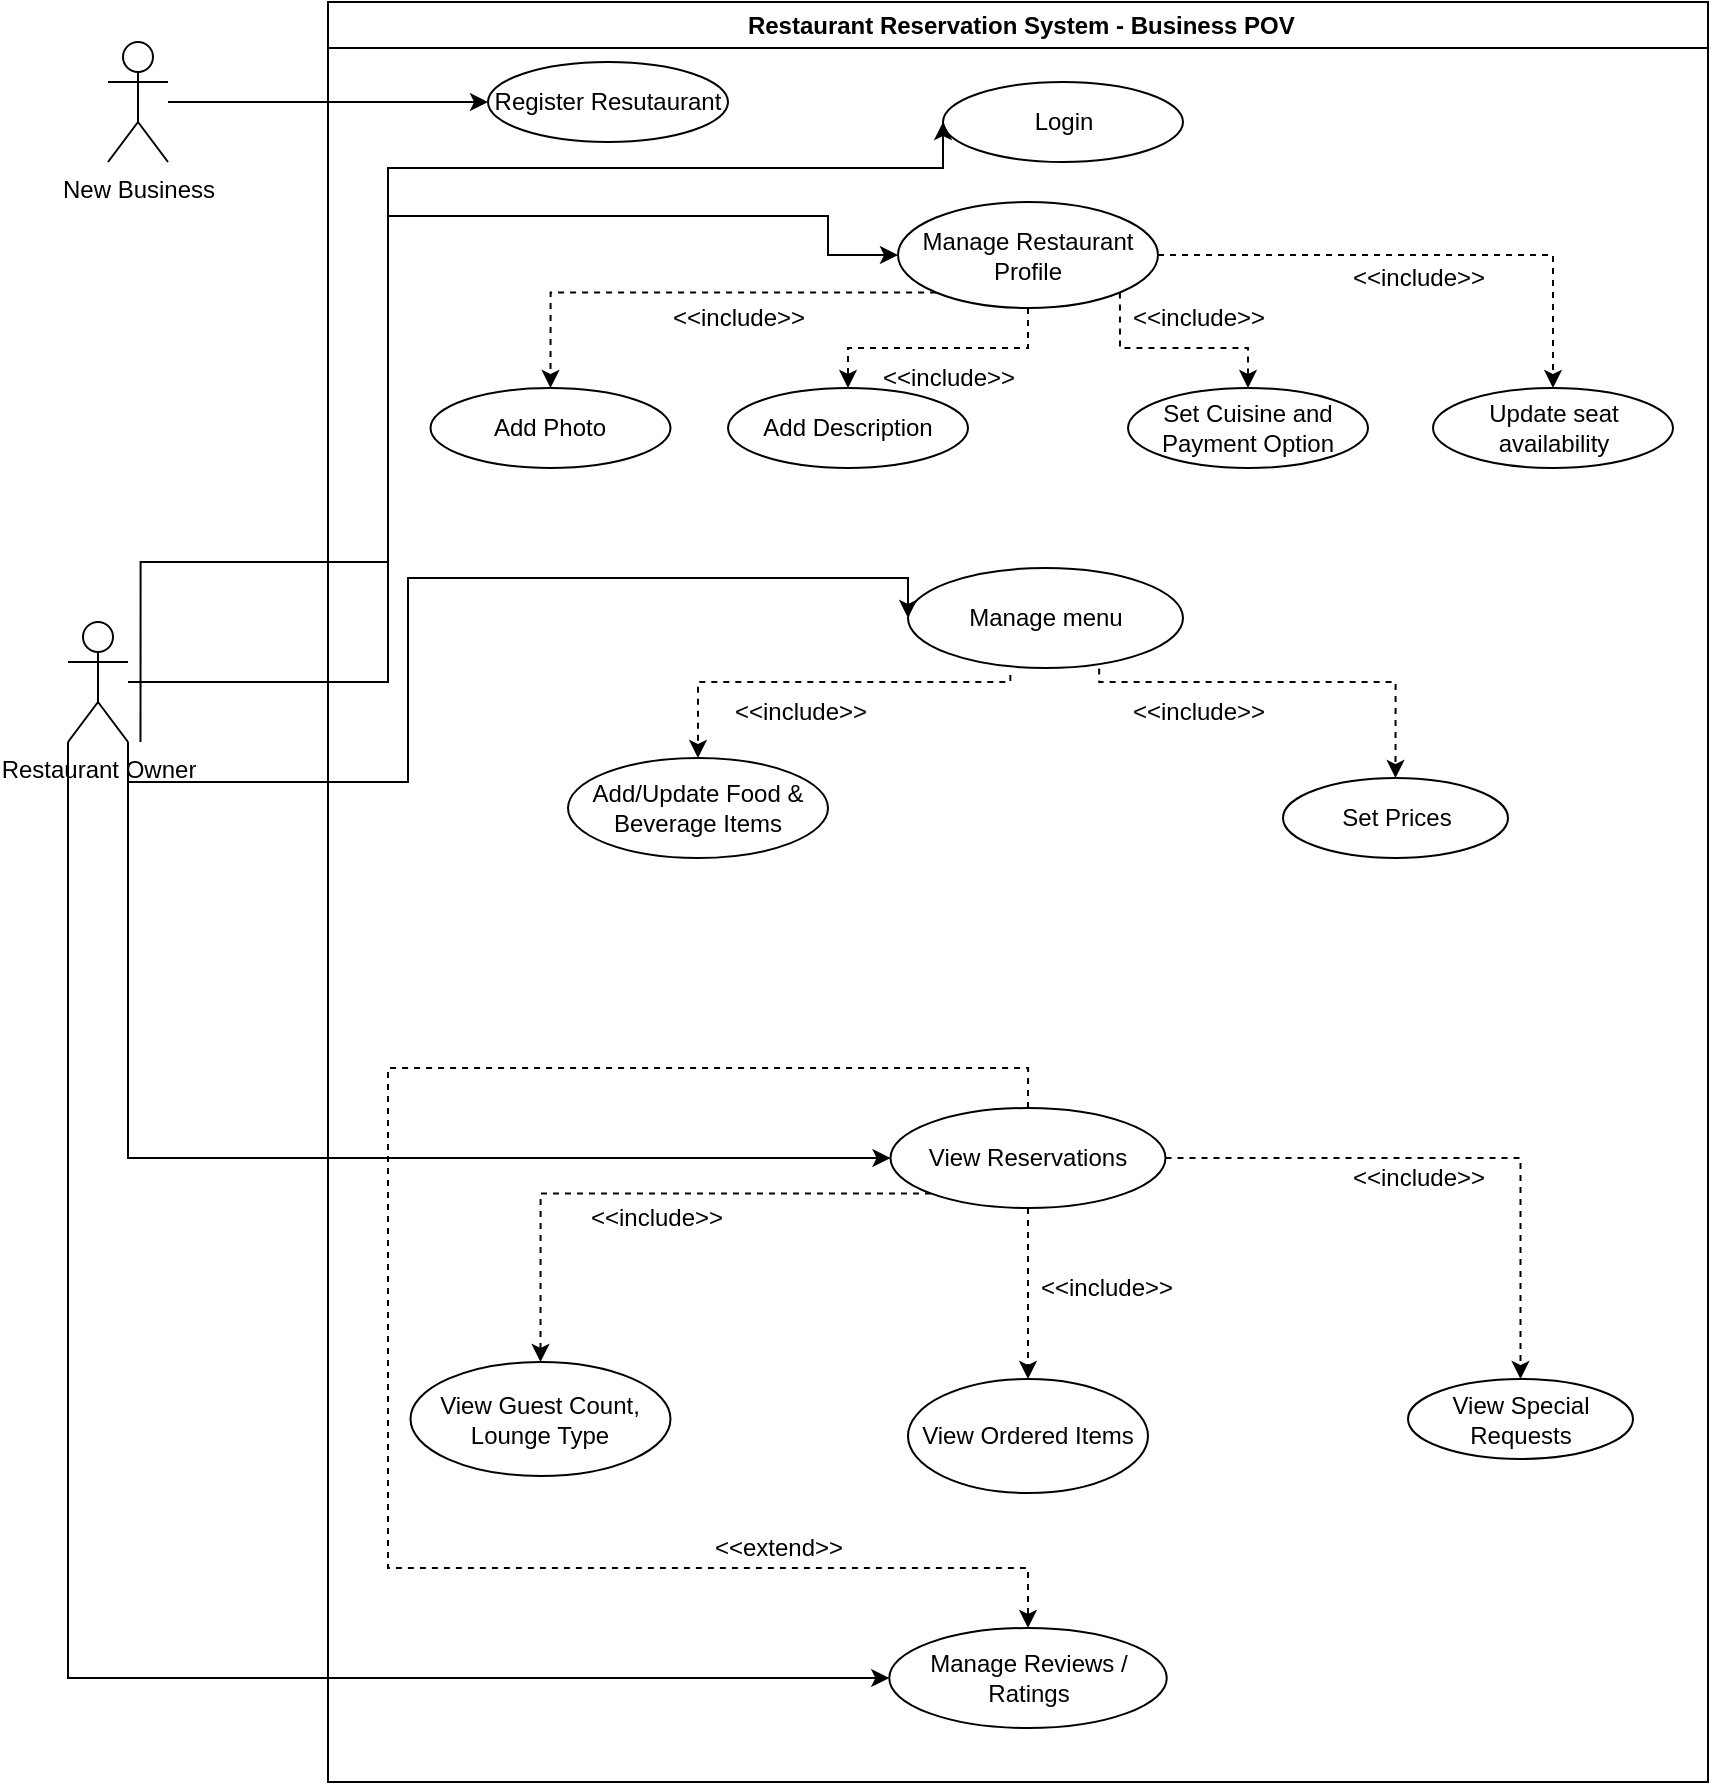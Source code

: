 <mxfile version="27.0.2">
  <diagram name="Page-1" id="A-FGDtG2f68E1csyrr1v">
    <mxGraphModel dx="2428" dy="935" grid="1" gridSize="10" guides="1" tooltips="1" connect="1" arrows="1" fold="1" page="1" pageScale="1" pageWidth="850" pageHeight="1100" math="0" shadow="0">
      <root>
        <mxCell id="0" />
        <mxCell id="1" parent="0" />
        <mxCell id="-uNNrJ9-Q3rDEgLYQuxq-3" value="&amp;nbsp;Restaurant Reservation System - Business POV" style="swimlane;whiteSpace=wrap;html=1;" parent="1" vertex="1">
          <mxGeometry x="160" y="60" width="690" height="890" as="geometry" />
        </mxCell>
        <mxCell id="-uNNrJ9-Q3rDEgLYQuxq-4" value="Login" style="ellipse;whiteSpace=wrap;html=1;" parent="-uNNrJ9-Q3rDEgLYQuxq-3" vertex="1">
          <mxGeometry x="307.5" y="40" width="120" height="40" as="geometry" />
        </mxCell>
        <mxCell id="-uNNrJ9-Q3rDEgLYQuxq-5" style="edgeStyle=orthogonalEdgeStyle;rounded=0;orthogonalLoop=1;jettySize=auto;html=1;exitX=0;exitY=1;exitDx=0;exitDy=0;entryX=0.5;entryY=0;entryDx=0;entryDy=0;dashed=1;" parent="-uNNrJ9-Q3rDEgLYQuxq-3" source="-uNNrJ9-Q3rDEgLYQuxq-7" target="-uNNrJ9-Q3rDEgLYQuxq-8" edge="1">
          <mxGeometry relative="1" as="geometry" />
        </mxCell>
        <mxCell id="-uNNrJ9-Q3rDEgLYQuxq-6" style="edgeStyle=orthogonalEdgeStyle;rounded=0;orthogonalLoop=1;jettySize=auto;html=1;exitX=1;exitY=1;exitDx=0;exitDy=0;entryX=0.5;entryY=0;entryDx=0;entryDy=0;dashed=1;" parent="-uNNrJ9-Q3rDEgLYQuxq-3" source="-uNNrJ9-Q3rDEgLYQuxq-7" target="-uNNrJ9-Q3rDEgLYQuxq-10" edge="1">
          <mxGeometry relative="1" as="geometry" />
        </mxCell>
        <mxCell id="-uNNrJ9-Q3rDEgLYQuxq-64" style="edgeStyle=orthogonalEdgeStyle;rounded=0;orthogonalLoop=1;jettySize=auto;html=1;entryX=0.5;entryY=0;entryDx=0;entryDy=0;dashed=1;" parent="-uNNrJ9-Q3rDEgLYQuxq-3" source="-uNNrJ9-Q3rDEgLYQuxq-7" target="-uNNrJ9-Q3rDEgLYQuxq-63" edge="1">
          <mxGeometry relative="1" as="geometry" />
        </mxCell>
        <mxCell id="-uNNrJ9-Q3rDEgLYQuxq-7" value="Manage Restaurant Profile" style="ellipse;whiteSpace=wrap;html=1;" parent="-uNNrJ9-Q3rDEgLYQuxq-3" vertex="1">
          <mxGeometry x="285" y="100" width="130" height="53" as="geometry" />
        </mxCell>
        <mxCell id="-uNNrJ9-Q3rDEgLYQuxq-8" value="Add Photo" style="ellipse;whiteSpace=wrap;html=1;" parent="-uNNrJ9-Q3rDEgLYQuxq-3" vertex="1">
          <mxGeometry x="51.25" y="193" width="120" height="40" as="geometry" />
        </mxCell>
        <mxCell id="-uNNrJ9-Q3rDEgLYQuxq-9" value="Add Description" style="ellipse;whiteSpace=wrap;html=1;" parent="-uNNrJ9-Q3rDEgLYQuxq-3" vertex="1">
          <mxGeometry x="200" y="193" width="120" height="40" as="geometry" />
        </mxCell>
        <mxCell id="-uNNrJ9-Q3rDEgLYQuxq-10" value="Set Cuisine and Payment Option" style="ellipse;whiteSpace=wrap;html=1;" parent="-uNNrJ9-Q3rDEgLYQuxq-3" vertex="1">
          <mxGeometry x="400" y="193" width="120" height="40" as="geometry" />
        </mxCell>
        <mxCell id="-uNNrJ9-Q3rDEgLYQuxq-13" style="edgeStyle=orthogonalEdgeStyle;rounded=0;orthogonalLoop=1;jettySize=auto;html=1;entryX=0.5;entryY=0;entryDx=0;entryDy=0;dashed=1;exitX=0.695;exitY=1.004;exitDx=0;exitDy=0;exitPerimeter=0;" parent="-uNNrJ9-Q3rDEgLYQuxq-3" source="-uNNrJ9-Q3rDEgLYQuxq-17" target="-uNNrJ9-Q3rDEgLYQuxq-19" edge="1">
          <mxGeometry relative="1" as="geometry">
            <Array as="points">
              <mxPoint x="386" y="340" />
              <mxPoint x="534" y="340" />
            </Array>
          </mxGeometry>
        </mxCell>
        <mxCell id="-uNNrJ9-Q3rDEgLYQuxq-14" style="edgeStyle=orthogonalEdgeStyle;rounded=0;orthogonalLoop=1;jettySize=auto;html=1;entryX=0.5;entryY=0;entryDx=0;entryDy=0;dashed=1;exitX=0.372;exitY=1.071;exitDx=0;exitDy=0;exitPerimeter=0;" parent="-uNNrJ9-Q3rDEgLYQuxq-3" source="-uNNrJ9-Q3rDEgLYQuxq-17" target="-uNNrJ9-Q3rDEgLYQuxq-22" edge="1">
          <mxGeometry relative="1" as="geometry">
            <Array as="points">
              <mxPoint x="341" y="340" />
              <mxPoint x="185" y="340" />
            </Array>
          </mxGeometry>
        </mxCell>
        <mxCell id="-uNNrJ9-Q3rDEgLYQuxq-17" value="Manage menu" style="ellipse;whiteSpace=wrap;html=1;" parent="-uNNrJ9-Q3rDEgLYQuxq-3" vertex="1">
          <mxGeometry x="290" y="283" width="137.5" height="50" as="geometry" />
        </mxCell>
        <mxCell id="-uNNrJ9-Q3rDEgLYQuxq-19" value="Set Prices" style="ellipse;whiteSpace=wrap;html=1;" parent="-uNNrJ9-Q3rDEgLYQuxq-3" vertex="1">
          <mxGeometry x="477.5" y="388" width="112.5" height="40" as="geometry" />
        </mxCell>
        <mxCell id="-uNNrJ9-Q3rDEgLYQuxq-22" value="Add/Update Food &amp;amp; Beverage Items" style="ellipse;whiteSpace=wrap;html=1;" parent="-uNNrJ9-Q3rDEgLYQuxq-3" vertex="1">
          <mxGeometry x="120" y="378" width="130" height="50" as="geometry" />
        </mxCell>
        <mxCell id="-uNNrJ9-Q3rDEgLYQuxq-24" style="edgeStyle=orthogonalEdgeStyle;rounded=0;orthogonalLoop=1;jettySize=auto;html=1;exitX=0;exitY=1;exitDx=0;exitDy=0;entryX=0.5;entryY=0;entryDx=0;entryDy=0;dashed=1;" parent="-uNNrJ9-Q3rDEgLYQuxq-3" source="-uNNrJ9-Q3rDEgLYQuxq-30" target="-uNNrJ9-Q3rDEgLYQuxq-35" edge="1">
          <mxGeometry relative="1" as="geometry" />
        </mxCell>
        <mxCell id="-uNNrJ9-Q3rDEgLYQuxq-25" style="edgeStyle=orthogonalEdgeStyle;rounded=0;orthogonalLoop=1;jettySize=auto;html=1;dashed=1;" parent="-uNNrJ9-Q3rDEgLYQuxq-3" source="-uNNrJ9-Q3rDEgLYQuxq-30" target="-uNNrJ9-Q3rDEgLYQuxq-32" edge="1">
          <mxGeometry relative="1" as="geometry" />
        </mxCell>
        <mxCell id="-uNNrJ9-Q3rDEgLYQuxq-27" style="edgeStyle=orthogonalEdgeStyle;rounded=0;orthogonalLoop=1;jettySize=auto;html=1;entryX=0.5;entryY=0;entryDx=0;entryDy=0;dashed=1;exitX=0.5;exitY=1;exitDx=0;exitDy=0;" parent="-uNNrJ9-Q3rDEgLYQuxq-3" source="-uNNrJ9-Q3rDEgLYQuxq-30" target="-uNNrJ9-Q3rDEgLYQuxq-31" edge="1">
          <mxGeometry relative="1" as="geometry">
            <Array as="points">
              <mxPoint x="350" y="680" />
              <mxPoint x="350" y="680" />
            </Array>
          </mxGeometry>
        </mxCell>
        <mxCell id="-uNNrJ9-Q3rDEgLYQuxq-29" style="edgeStyle=orthogonalEdgeStyle;rounded=0;orthogonalLoop=1;jettySize=auto;html=1;entryX=0.5;entryY=0;entryDx=0;entryDy=0;dashed=1;" parent="-uNNrJ9-Q3rDEgLYQuxq-3" source="-uNNrJ9-Q3rDEgLYQuxq-30" target="-uNNrJ9-Q3rDEgLYQuxq-36" edge="1">
          <mxGeometry relative="1" as="geometry">
            <Array as="points">
              <mxPoint x="350" y="533" />
              <mxPoint x="30" y="533" />
              <mxPoint x="30" y="783" />
              <mxPoint x="350" y="783" />
            </Array>
          </mxGeometry>
        </mxCell>
        <mxCell id="-uNNrJ9-Q3rDEgLYQuxq-30" value="View Reservations" style="ellipse;whiteSpace=wrap;html=1;" parent="-uNNrJ9-Q3rDEgLYQuxq-3" vertex="1">
          <mxGeometry x="281.25" y="553" width="137.5" height="50" as="geometry" />
        </mxCell>
        <mxCell id="-uNNrJ9-Q3rDEgLYQuxq-31" value="View Ordered Items" style="ellipse;whiteSpace=wrap;html=1;" parent="-uNNrJ9-Q3rDEgLYQuxq-3" vertex="1">
          <mxGeometry x="290" y="688.5" width="120" height="57" as="geometry" />
        </mxCell>
        <mxCell id="-uNNrJ9-Q3rDEgLYQuxq-32" value="View Special Requests" style="ellipse;whiteSpace=wrap;html=1;" parent="-uNNrJ9-Q3rDEgLYQuxq-3" vertex="1">
          <mxGeometry x="540" y="688.5" width="112.5" height="40" as="geometry" />
        </mxCell>
        <mxCell id="-uNNrJ9-Q3rDEgLYQuxq-35" value="View Guest Count, Lounge Type" style="ellipse;whiteSpace=wrap;html=1;" parent="-uNNrJ9-Q3rDEgLYQuxq-3" vertex="1">
          <mxGeometry x="41.25" y="680" width="130" height="57" as="geometry" />
        </mxCell>
        <mxCell id="-uNNrJ9-Q3rDEgLYQuxq-36" value="Manage Reviews / Ratings" style="ellipse;whiteSpace=wrap;html=1;" parent="-uNNrJ9-Q3rDEgLYQuxq-3" vertex="1">
          <mxGeometry x="280.63" y="813" width="138.75" height="50" as="geometry" />
        </mxCell>
        <mxCell id="-uNNrJ9-Q3rDEgLYQuxq-37" value="&amp;lt;&amp;lt;include&amp;gt;&amp;gt;" style="text;html=1;align=center;verticalAlign=middle;resizable=0;points=[];autosize=1;strokeColor=none;fillColor=none;" parent="-uNNrJ9-Q3rDEgLYQuxq-3" vertex="1">
          <mxGeometry x="160" y="143" width="90" height="30" as="geometry" />
        </mxCell>
        <mxCell id="-uNNrJ9-Q3rDEgLYQuxq-38" style="edgeStyle=orthogonalEdgeStyle;rounded=0;orthogonalLoop=1;jettySize=auto;html=1;exitX=0.5;exitY=1;exitDx=0;exitDy=0;entryX=0.5;entryY=0;entryDx=0;entryDy=0;dashed=1;" parent="-uNNrJ9-Q3rDEgLYQuxq-3" source="-uNNrJ9-Q3rDEgLYQuxq-7" target="-uNNrJ9-Q3rDEgLYQuxq-9" edge="1">
          <mxGeometry relative="1" as="geometry">
            <mxPoint x="318" y="157" as="sourcePoint" />
            <mxPoint x="174" y="203" as="targetPoint" />
          </mxGeometry>
        </mxCell>
        <mxCell id="-uNNrJ9-Q3rDEgLYQuxq-39" value="&amp;lt;&amp;lt;include&amp;gt;&amp;gt;" style="text;html=1;align=center;verticalAlign=middle;resizable=0;points=[];autosize=1;strokeColor=none;fillColor=none;" parent="-uNNrJ9-Q3rDEgLYQuxq-3" vertex="1">
          <mxGeometry x="265" y="173" width="90" height="30" as="geometry" />
        </mxCell>
        <mxCell id="-uNNrJ9-Q3rDEgLYQuxq-40" value="&amp;lt;&amp;lt;include&amp;gt;&amp;gt;" style="text;html=1;align=center;verticalAlign=middle;resizable=0;points=[];autosize=1;strokeColor=none;fillColor=none;" parent="-uNNrJ9-Q3rDEgLYQuxq-3" vertex="1">
          <mxGeometry x="390" y="143" width="90" height="30" as="geometry" />
        </mxCell>
        <mxCell id="-uNNrJ9-Q3rDEgLYQuxq-43" value="&amp;lt;&amp;lt;include&amp;gt;&amp;gt;" style="text;html=1;align=center;verticalAlign=middle;resizable=0;points=[];autosize=1;strokeColor=none;fillColor=none;" parent="-uNNrJ9-Q3rDEgLYQuxq-3" vertex="1">
          <mxGeometry x="190.63" y="340" width="90" height="30" as="geometry" />
        </mxCell>
        <mxCell id="-uNNrJ9-Q3rDEgLYQuxq-44" value="&amp;lt;&amp;lt;include&amp;gt;&amp;gt;" style="text;html=1;align=center;verticalAlign=middle;resizable=0;points=[];autosize=1;strokeColor=none;fillColor=none;" parent="-uNNrJ9-Q3rDEgLYQuxq-3" vertex="1">
          <mxGeometry x="118.75" y="593" width="90" height="30" as="geometry" />
        </mxCell>
        <mxCell id="-uNNrJ9-Q3rDEgLYQuxq-45" value="&amp;lt;&amp;lt;include&amp;gt;&amp;gt;" style="text;html=1;align=center;verticalAlign=middle;resizable=0;points=[];autosize=1;strokeColor=none;fillColor=none;" parent="-uNNrJ9-Q3rDEgLYQuxq-3" vertex="1">
          <mxGeometry x="500" y="573" width="90" height="30" as="geometry" />
        </mxCell>
        <mxCell id="-uNNrJ9-Q3rDEgLYQuxq-46" value="&lt;div style=&quot;line-height: 50%;&quot;&gt;&amp;lt;&amp;lt;include&amp;gt;&amp;gt;&lt;/div&gt;" style="text;html=1;align=center;verticalAlign=middle;resizable=0;points=[];autosize=1;strokeColor=none;fillColor=none;strokeWidth=1;" parent="-uNNrJ9-Q3rDEgLYQuxq-3" vertex="1">
          <mxGeometry x="344" y="633" width="90" height="20" as="geometry" />
        </mxCell>
        <mxCell id="-uNNrJ9-Q3rDEgLYQuxq-49" value="&lt;div style=&quot;line-height: 50%;&quot;&gt;&amp;lt;&amp;lt;extend&amp;gt;&amp;gt;&lt;/div&gt;" style="text;html=1;align=center;verticalAlign=middle;resizable=0;points=[];autosize=1;strokeColor=none;fillColor=none;strokeWidth=1;" parent="-uNNrJ9-Q3rDEgLYQuxq-3" vertex="1">
          <mxGeometry x="180" y="763" width="90" height="20" as="geometry" />
        </mxCell>
        <mxCell id="-uNNrJ9-Q3rDEgLYQuxq-50" style="edgeStyle=orthogonalEdgeStyle;rounded=0;orthogonalLoop=1;jettySize=auto;html=1;exitX=1;exitY=0.333;exitDx=0;exitDy=0;exitPerimeter=0;entryX=0;entryY=0.5;entryDx=0;entryDy=0;" parent="-uNNrJ9-Q3rDEgLYQuxq-3" target="-uNNrJ9-Q3rDEgLYQuxq-4" edge="1">
          <mxGeometry relative="1" as="geometry">
            <mxPoint x="-93.75" y="370.0" as="sourcePoint" />
            <mxPoint x="290" y="80" as="targetPoint" />
            <Array as="points">
              <mxPoint x="-94" y="280" />
              <mxPoint x="30" y="280" />
              <mxPoint x="30" y="83" />
              <mxPoint x="308" y="83" />
            </Array>
          </mxGeometry>
        </mxCell>
        <mxCell id="-uNNrJ9-Q3rDEgLYQuxq-51" value="Register Resutaurant" style="ellipse;whiteSpace=wrap;html=1;" parent="-uNNrJ9-Q3rDEgLYQuxq-3" vertex="1">
          <mxGeometry x="80" y="30" width="120" height="40" as="geometry" />
        </mxCell>
        <mxCell id="-uNNrJ9-Q3rDEgLYQuxq-52" value="&amp;lt;&amp;lt;include&amp;gt;&amp;gt;" style="text;html=1;align=center;verticalAlign=middle;resizable=0;points=[];autosize=1;strokeColor=none;fillColor=none;" parent="-uNNrJ9-Q3rDEgLYQuxq-3" vertex="1">
          <mxGeometry x="390" y="340" width="90" height="30" as="geometry" />
        </mxCell>
        <mxCell id="-uNNrJ9-Q3rDEgLYQuxq-63" value="Update seat availability" style="ellipse;whiteSpace=wrap;html=1;" parent="-uNNrJ9-Q3rDEgLYQuxq-3" vertex="1">
          <mxGeometry x="552.5" y="193" width="120" height="40" as="geometry" />
        </mxCell>
        <mxCell id="-uNNrJ9-Q3rDEgLYQuxq-65" value="&amp;lt;&amp;lt;include&amp;gt;&amp;gt;" style="text;html=1;align=center;verticalAlign=middle;resizable=0;points=[];autosize=1;strokeColor=none;fillColor=none;" parent="-uNNrJ9-Q3rDEgLYQuxq-3" vertex="1">
          <mxGeometry x="500" y="123" width="90" height="30" as="geometry" />
        </mxCell>
        <mxCell id="-uNNrJ9-Q3rDEgLYQuxq-53" style="edgeStyle=orthogonalEdgeStyle;rounded=0;orthogonalLoop=1;jettySize=auto;html=1;entryX=0;entryY=0.5;entryDx=0;entryDy=0;" parent="1" source="-uNNrJ9-Q3rDEgLYQuxq-57" target="-uNNrJ9-Q3rDEgLYQuxq-7" edge="1">
          <mxGeometry relative="1" as="geometry">
            <Array as="points">
              <mxPoint x="190" y="400" />
              <mxPoint x="190" y="167" />
              <mxPoint x="410" y="167" />
            </Array>
          </mxGeometry>
        </mxCell>
        <mxCell id="-uNNrJ9-Q3rDEgLYQuxq-54" style="edgeStyle=orthogonalEdgeStyle;rounded=0;orthogonalLoop=1;jettySize=auto;html=1;exitX=1;exitY=1;exitDx=0;exitDy=0;exitPerimeter=0;entryX=0;entryY=0.5;entryDx=0;entryDy=0;" parent="1" source="-uNNrJ9-Q3rDEgLYQuxq-57" target="-uNNrJ9-Q3rDEgLYQuxq-17" edge="1">
          <mxGeometry relative="1" as="geometry">
            <Array as="points">
              <mxPoint x="60" y="450" />
              <mxPoint x="200" y="450" />
              <mxPoint x="200" y="348" />
            </Array>
          </mxGeometry>
        </mxCell>
        <mxCell id="-uNNrJ9-Q3rDEgLYQuxq-55" style="edgeStyle=orthogonalEdgeStyle;rounded=0;orthogonalLoop=1;jettySize=auto;html=1;exitX=1;exitY=1;exitDx=0;exitDy=0;exitPerimeter=0;entryX=0;entryY=0.5;entryDx=0;entryDy=0;" parent="1" source="-uNNrJ9-Q3rDEgLYQuxq-57" target="-uNNrJ9-Q3rDEgLYQuxq-30" edge="1">
          <mxGeometry relative="1" as="geometry" />
        </mxCell>
        <mxCell id="-uNNrJ9-Q3rDEgLYQuxq-56" style="edgeStyle=orthogonalEdgeStyle;rounded=0;orthogonalLoop=1;jettySize=auto;html=1;exitX=0;exitY=1;exitDx=0;exitDy=0;exitPerimeter=0;entryX=0;entryY=0.5;entryDx=0;entryDy=0;" parent="1" source="-uNNrJ9-Q3rDEgLYQuxq-57" target="-uNNrJ9-Q3rDEgLYQuxq-36" edge="1">
          <mxGeometry relative="1" as="geometry" />
        </mxCell>
        <mxCell id="-uNNrJ9-Q3rDEgLYQuxq-57" value="&lt;div&gt;Restaurant Owner&lt;/div&gt;" style="shape=umlActor;verticalLabelPosition=bottom;verticalAlign=top;html=1;outlineConnect=0;" parent="1" vertex="1">
          <mxGeometry x="30" y="370" width="30" height="60" as="geometry" />
        </mxCell>
        <mxCell id="-uNNrJ9-Q3rDEgLYQuxq-60" style="edgeStyle=orthogonalEdgeStyle;rounded=0;orthogonalLoop=1;jettySize=auto;html=1;entryX=0;entryY=0.5;entryDx=0;entryDy=0;" parent="1" source="-uNNrJ9-Q3rDEgLYQuxq-62" target="-uNNrJ9-Q3rDEgLYQuxq-51" edge="1">
          <mxGeometry relative="1" as="geometry" />
        </mxCell>
        <mxCell id="-uNNrJ9-Q3rDEgLYQuxq-62" value="New Business" style="shape=umlActor;verticalLabelPosition=bottom;verticalAlign=top;html=1;outlineConnect=0;" parent="1" vertex="1">
          <mxGeometry x="50" y="80" width="30" height="60" as="geometry" />
        </mxCell>
      </root>
    </mxGraphModel>
  </diagram>
</mxfile>
